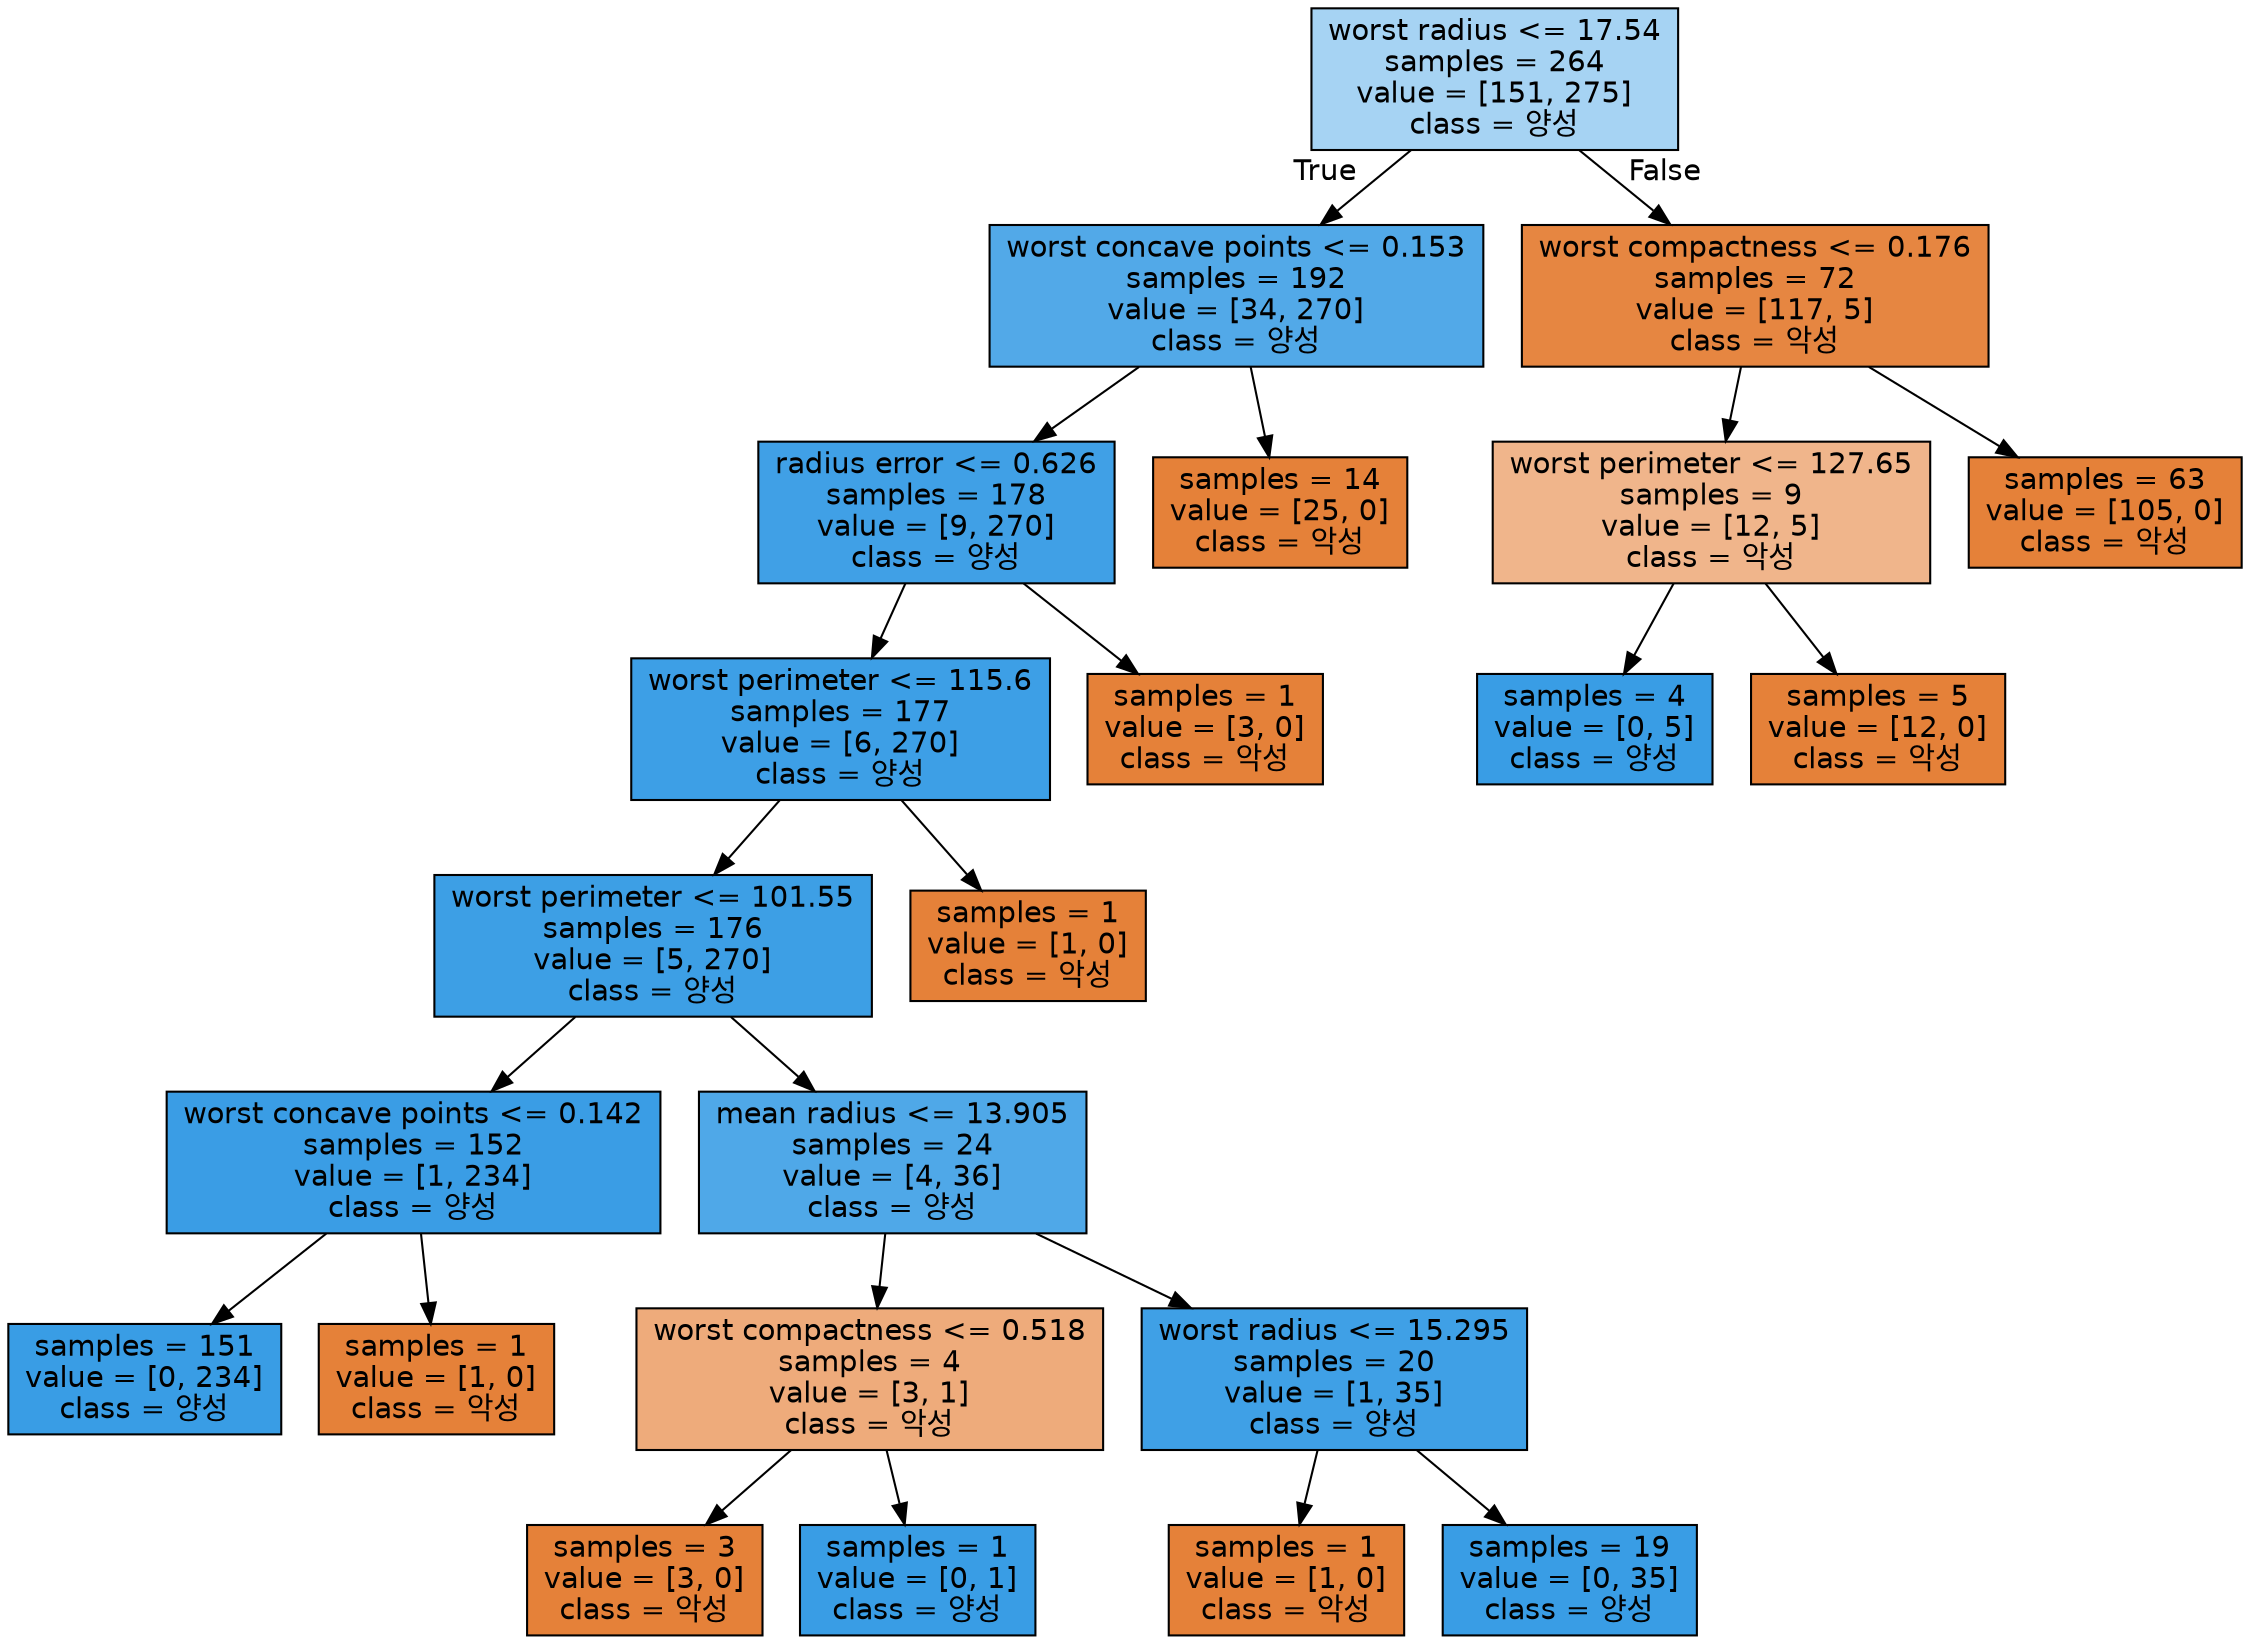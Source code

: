 digraph Tree {
node [shape=box, style="filled", color="black", fontname="helvetica"] ;
edge [fontname="helvetica"] ;
0 [label="worst radius <= 17.54\nsamples = 264\nvalue = [151, 275]\nclass = 양성", fillcolor="#a6d3f3"] ;
1 [label="worst concave points <= 0.153\nsamples = 192\nvalue = [34, 270]\nclass = 양성", fillcolor="#52a9e8"] ;
0 -> 1 [labeldistance=2.5, labelangle=45, headlabel="True"] ;
2 [label="radius error <= 0.626\nsamples = 178\nvalue = [9, 270]\nclass = 양성", fillcolor="#40a0e6"] ;
1 -> 2 ;
3 [label="worst perimeter <= 115.6\nsamples = 177\nvalue = [6, 270]\nclass = 양성", fillcolor="#3d9fe6"] ;
2 -> 3 ;
4 [label="worst perimeter <= 101.55\nsamples = 176\nvalue = [5, 270]\nclass = 양성", fillcolor="#3d9fe5"] ;
3 -> 4 ;
5 [label="worst concave points <= 0.142\nsamples = 152\nvalue = [1, 234]\nclass = 양성", fillcolor="#3a9de5"] ;
4 -> 5 ;
6 [label="samples = 151\nvalue = [0, 234]\nclass = 양성", fillcolor="#399de5"] ;
5 -> 6 ;
7 [label="samples = 1\nvalue = [1, 0]\nclass = 악성", fillcolor="#e58139"] ;
5 -> 7 ;
8 [label="mean radius <= 13.905\nsamples = 24\nvalue = [4, 36]\nclass = 양성", fillcolor="#4fa8e8"] ;
4 -> 8 ;
9 [label="worst compactness <= 0.518\nsamples = 4\nvalue = [3, 1]\nclass = 악성", fillcolor="#eeab7b"] ;
8 -> 9 ;
10 [label="samples = 3\nvalue = [3, 0]\nclass = 악성", fillcolor="#e58139"] ;
9 -> 10 ;
11 [label="samples = 1\nvalue = [0, 1]\nclass = 양성", fillcolor="#399de5"] ;
9 -> 11 ;
12 [label="worst radius <= 15.295\nsamples = 20\nvalue = [1, 35]\nclass = 양성", fillcolor="#3fa0e6"] ;
8 -> 12 ;
13 [label="samples = 1\nvalue = [1, 0]\nclass = 악성", fillcolor="#e58139"] ;
12 -> 13 ;
14 [label="samples = 19\nvalue = [0, 35]\nclass = 양성", fillcolor="#399de5"] ;
12 -> 14 ;
15 [label="samples = 1\nvalue = [1, 0]\nclass = 악성", fillcolor="#e58139"] ;
3 -> 15 ;
16 [label="samples = 1\nvalue = [3, 0]\nclass = 악성", fillcolor="#e58139"] ;
2 -> 16 ;
17 [label="samples = 14\nvalue = [25, 0]\nclass = 악성", fillcolor="#e58139"] ;
1 -> 17 ;
18 [label="worst compactness <= 0.176\nsamples = 72\nvalue = [117, 5]\nclass = 악성", fillcolor="#e68641"] ;
0 -> 18 [labeldistance=2.5, labelangle=-45, headlabel="False"] ;
19 [label="worst perimeter <= 127.65\nsamples = 9\nvalue = [12, 5]\nclass = 악성", fillcolor="#f0b58b"] ;
18 -> 19 ;
20 [label="samples = 4\nvalue = [0, 5]\nclass = 양성", fillcolor="#399de5"] ;
19 -> 20 ;
21 [label="samples = 5\nvalue = [12, 0]\nclass = 악성", fillcolor="#e58139"] ;
19 -> 21 ;
22 [label="samples = 63\nvalue = [105, 0]\nclass = 악성", fillcolor="#e58139"] ;
18 -> 22 ;
}